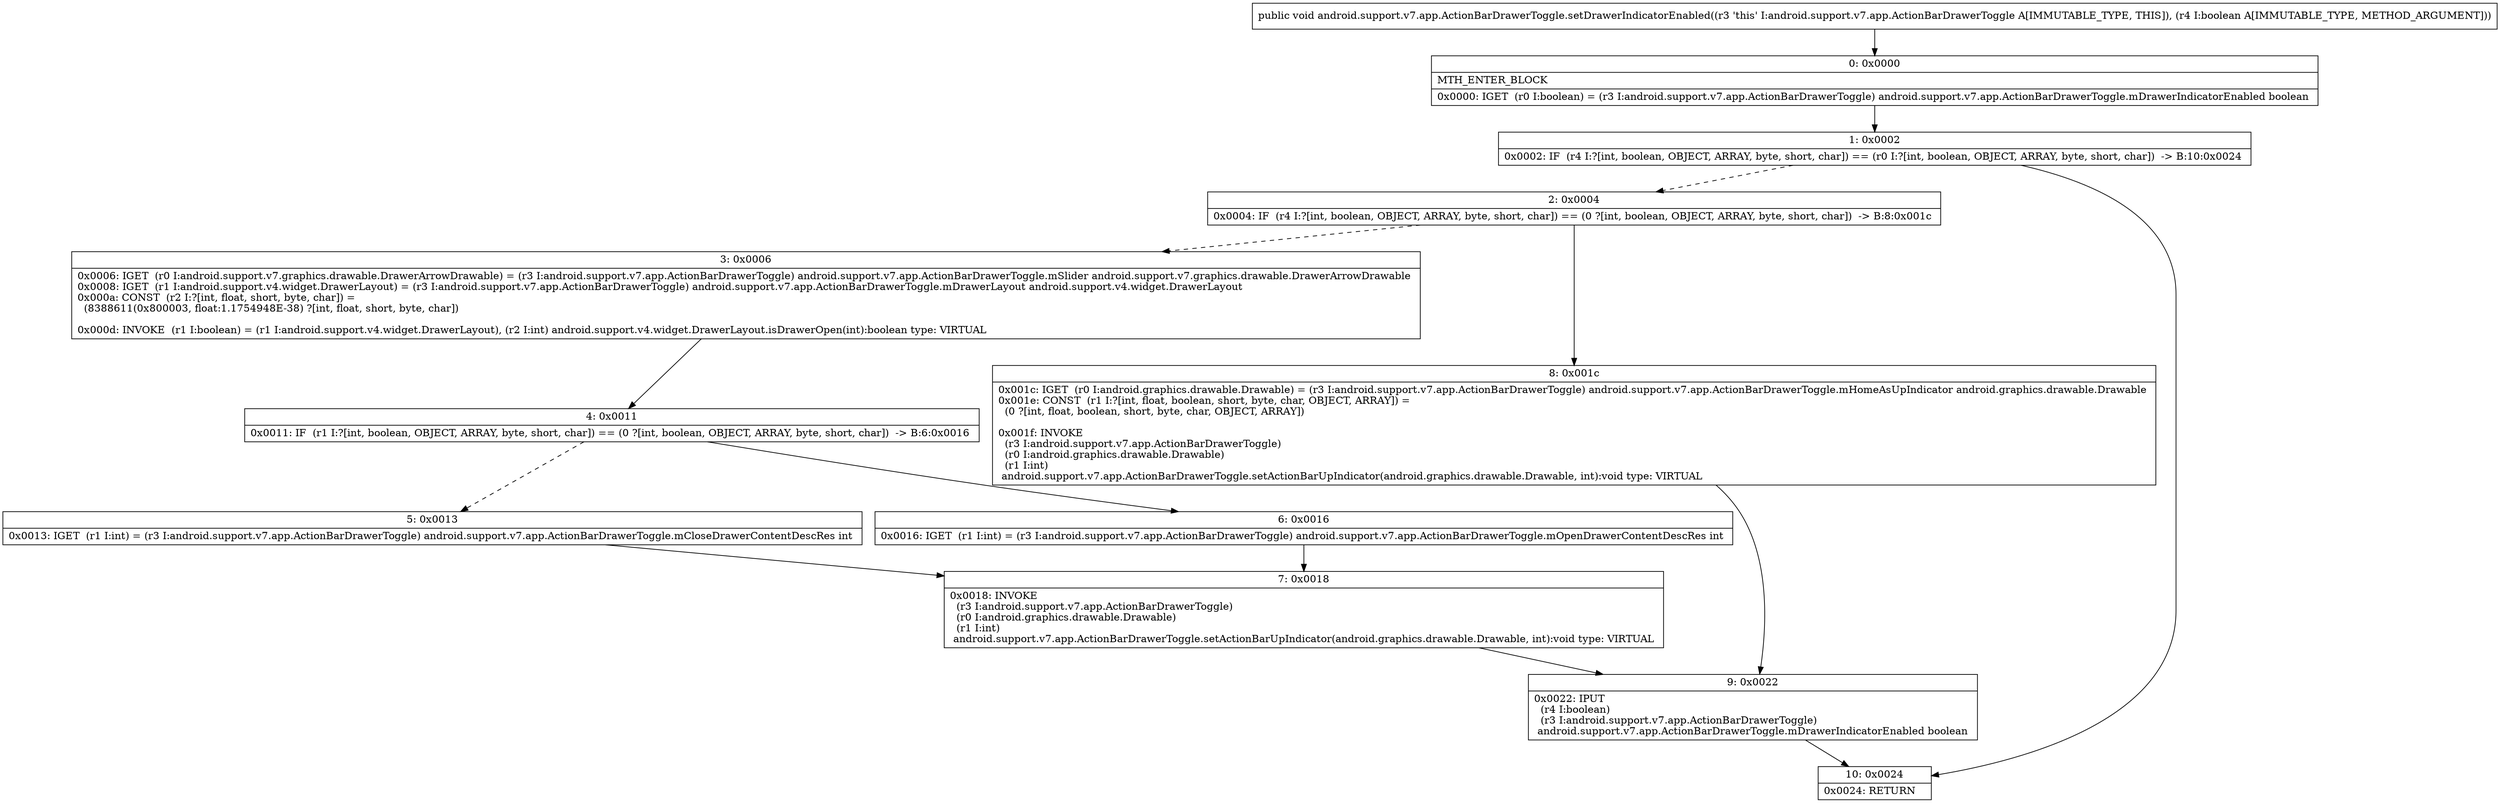 digraph "CFG forandroid.support.v7.app.ActionBarDrawerToggle.setDrawerIndicatorEnabled(Z)V" {
Node_0 [shape=record,label="{0\:\ 0x0000|MTH_ENTER_BLOCK\l|0x0000: IGET  (r0 I:boolean) = (r3 I:android.support.v7.app.ActionBarDrawerToggle) android.support.v7.app.ActionBarDrawerToggle.mDrawerIndicatorEnabled boolean \l}"];
Node_1 [shape=record,label="{1\:\ 0x0002|0x0002: IF  (r4 I:?[int, boolean, OBJECT, ARRAY, byte, short, char]) == (r0 I:?[int, boolean, OBJECT, ARRAY, byte, short, char])  \-\> B:10:0x0024 \l}"];
Node_2 [shape=record,label="{2\:\ 0x0004|0x0004: IF  (r4 I:?[int, boolean, OBJECT, ARRAY, byte, short, char]) == (0 ?[int, boolean, OBJECT, ARRAY, byte, short, char])  \-\> B:8:0x001c \l}"];
Node_3 [shape=record,label="{3\:\ 0x0006|0x0006: IGET  (r0 I:android.support.v7.graphics.drawable.DrawerArrowDrawable) = (r3 I:android.support.v7.app.ActionBarDrawerToggle) android.support.v7.app.ActionBarDrawerToggle.mSlider android.support.v7.graphics.drawable.DrawerArrowDrawable \l0x0008: IGET  (r1 I:android.support.v4.widget.DrawerLayout) = (r3 I:android.support.v7.app.ActionBarDrawerToggle) android.support.v7.app.ActionBarDrawerToggle.mDrawerLayout android.support.v4.widget.DrawerLayout \l0x000a: CONST  (r2 I:?[int, float, short, byte, char]) = \l  (8388611(0x800003, float:1.1754948E\-38) ?[int, float, short, byte, char])\l \l0x000d: INVOKE  (r1 I:boolean) = (r1 I:android.support.v4.widget.DrawerLayout), (r2 I:int) android.support.v4.widget.DrawerLayout.isDrawerOpen(int):boolean type: VIRTUAL \l}"];
Node_4 [shape=record,label="{4\:\ 0x0011|0x0011: IF  (r1 I:?[int, boolean, OBJECT, ARRAY, byte, short, char]) == (0 ?[int, boolean, OBJECT, ARRAY, byte, short, char])  \-\> B:6:0x0016 \l}"];
Node_5 [shape=record,label="{5\:\ 0x0013|0x0013: IGET  (r1 I:int) = (r3 I:android.support.v7.app.ActionBarDrawerToggle) android.support.v7.app.ActionBarDrawerToggle.mCloseDrawerContentDescRes int \l}"];
Node_6 [shape=record,label="{6\:\ 0x0016|0x0016: IGET  (r1 I:int) = (r3 I:android.support.v7.app.ActionBarDrawerToggle) android.support.v7.app.ActionBarDrawerToggle.mOpenDrawerContentDescRes int \l}"];
Node_7 [shape=record,label="{7\:\ 0x0018|0x0018: INVOKE  \l  (r3 I:android.support.v7.app.ActionBarDrawerToggle)\l  (r0 I:android.graphics.drawable.Drawable)\l  (r1 I:int)\l android.support.v7.app.ActionBarDrawerToggle.setActionBarUpIndicator(android.graphics.drawable.Drawable, int):void type: VIRTUAL \l}"];
Node_8 [shape=record,label="{8\:\ 0x001c|0x001c: IGET  (r0 I:android.graphics.drawable.Drawable) = (r3 I:android.support.v7.app.ActionBarDrawerToggle) android.support.v7.app.ActionBarDrawerToggle.mHomeAsUpIndicator android.graphics.drawable.Drawable \l0x001e: CONST  (r1 I:?[int, float, boolean, short, byte, char, OBJECT, ARRAY]) = \l  (0 ?[int, float, boolean, short, byte, char, OBJECT, ARRAY])\l \l0x001f: INVOKE  \l  (r3 I:android.support.v7.app.ActionBarDrawerToggle)\l  (r0 I:android.graphics.drawable.Drawable)\l  (r1 I:int)\l android.support.v7.app.ActionBarDrawerToggle.setActionBarUpIndicator(android.graphics.drawable.Drawable, int):void type: VIRTUAL \l}"];
Node_9 [shape=record,label="{9\:\ 0x0022|0x0022: IPUT  \l  (r4 I:boolean)\l  (r3 I:android.support.v7.app.ActionBarDrawerToggle)\l android.support.v7.app.ActionBarDrawerToggle.mDrawerIndicatorEnabled boolean \l}"];
Node_10 [shape=record,label="{10\:\ 0x0024|0x0024: RETURN   \l}"];
MethodNode[shape=record,label="{public void android.support.v7.app.ActionBarDrawerToggle.setDrawerIndicatorEnabled((r3 'this' I:android.support.v7.app.ActionBarDrawerToggle A[IMMUTABLE_TYPE, THIS]), (r4 I:boolean A[IMMUTABLE_TYPE, METHOD_ARGUMENT])) }"];
MethodNode -> Node_0;
Node_0 -> Node_1;
Node_1 -> Node_2[style=dashed];
Node_1 -> Node_10;
Node_2 -> Node_3[style=dashed];
Node_2 -> Node_8;
Node_3 -> Node_4;
Node_4 -> Node_5[style=dashed];
Node_4 -> Node_6;
Node_5 -> Node_7;
Node_6 -> Node_7;
Node_7 -> Node_9;
Node_8 -> Node_9;
Node_9 -> Node_10;
}

